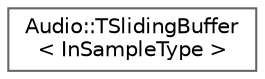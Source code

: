 digraph "Graphical Class Hierarchy"
{
 // INTERACTIVE_SVG=YES
 // LATEX_PDF_SIZE
  bgcolor="transparent";
  edge [fontname=Helvetica,fontsize=10,labelfontname=Helvetica,labelfontsize=10];
  node [fontname=Helvetica,fontsize=10,shape=box,height=0.2,width=0.4];
  rankdir="LR";
  Node0 [id="Node000000",label="Audio::TSlidingBuffer\l\< InSampleType \>",height=0.2,width=0.4,color="grey40", fillcolor="white", style="filled",URL="$dc/d20/classAudio_1_1TSlidingBuffer.html",tooltip=" "];
}
